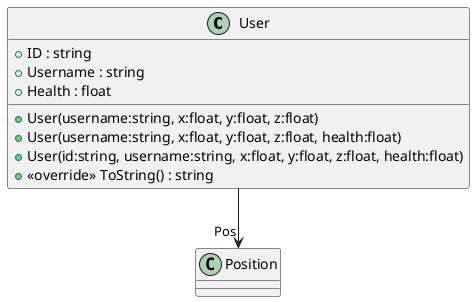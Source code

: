 @startuml
class User {
    + ID : string
    + Username : string
    + Health : float
    + User(username:string, x:float, y:float, z:float)
    + User(username:string, x:float, y:float, z:float, health:float)
    + User(id:string, username:string, x:float, y:float, z:float, health:float)
    + <<override>> ToString() : string
}
User --> "Pos" Position
@enduml
